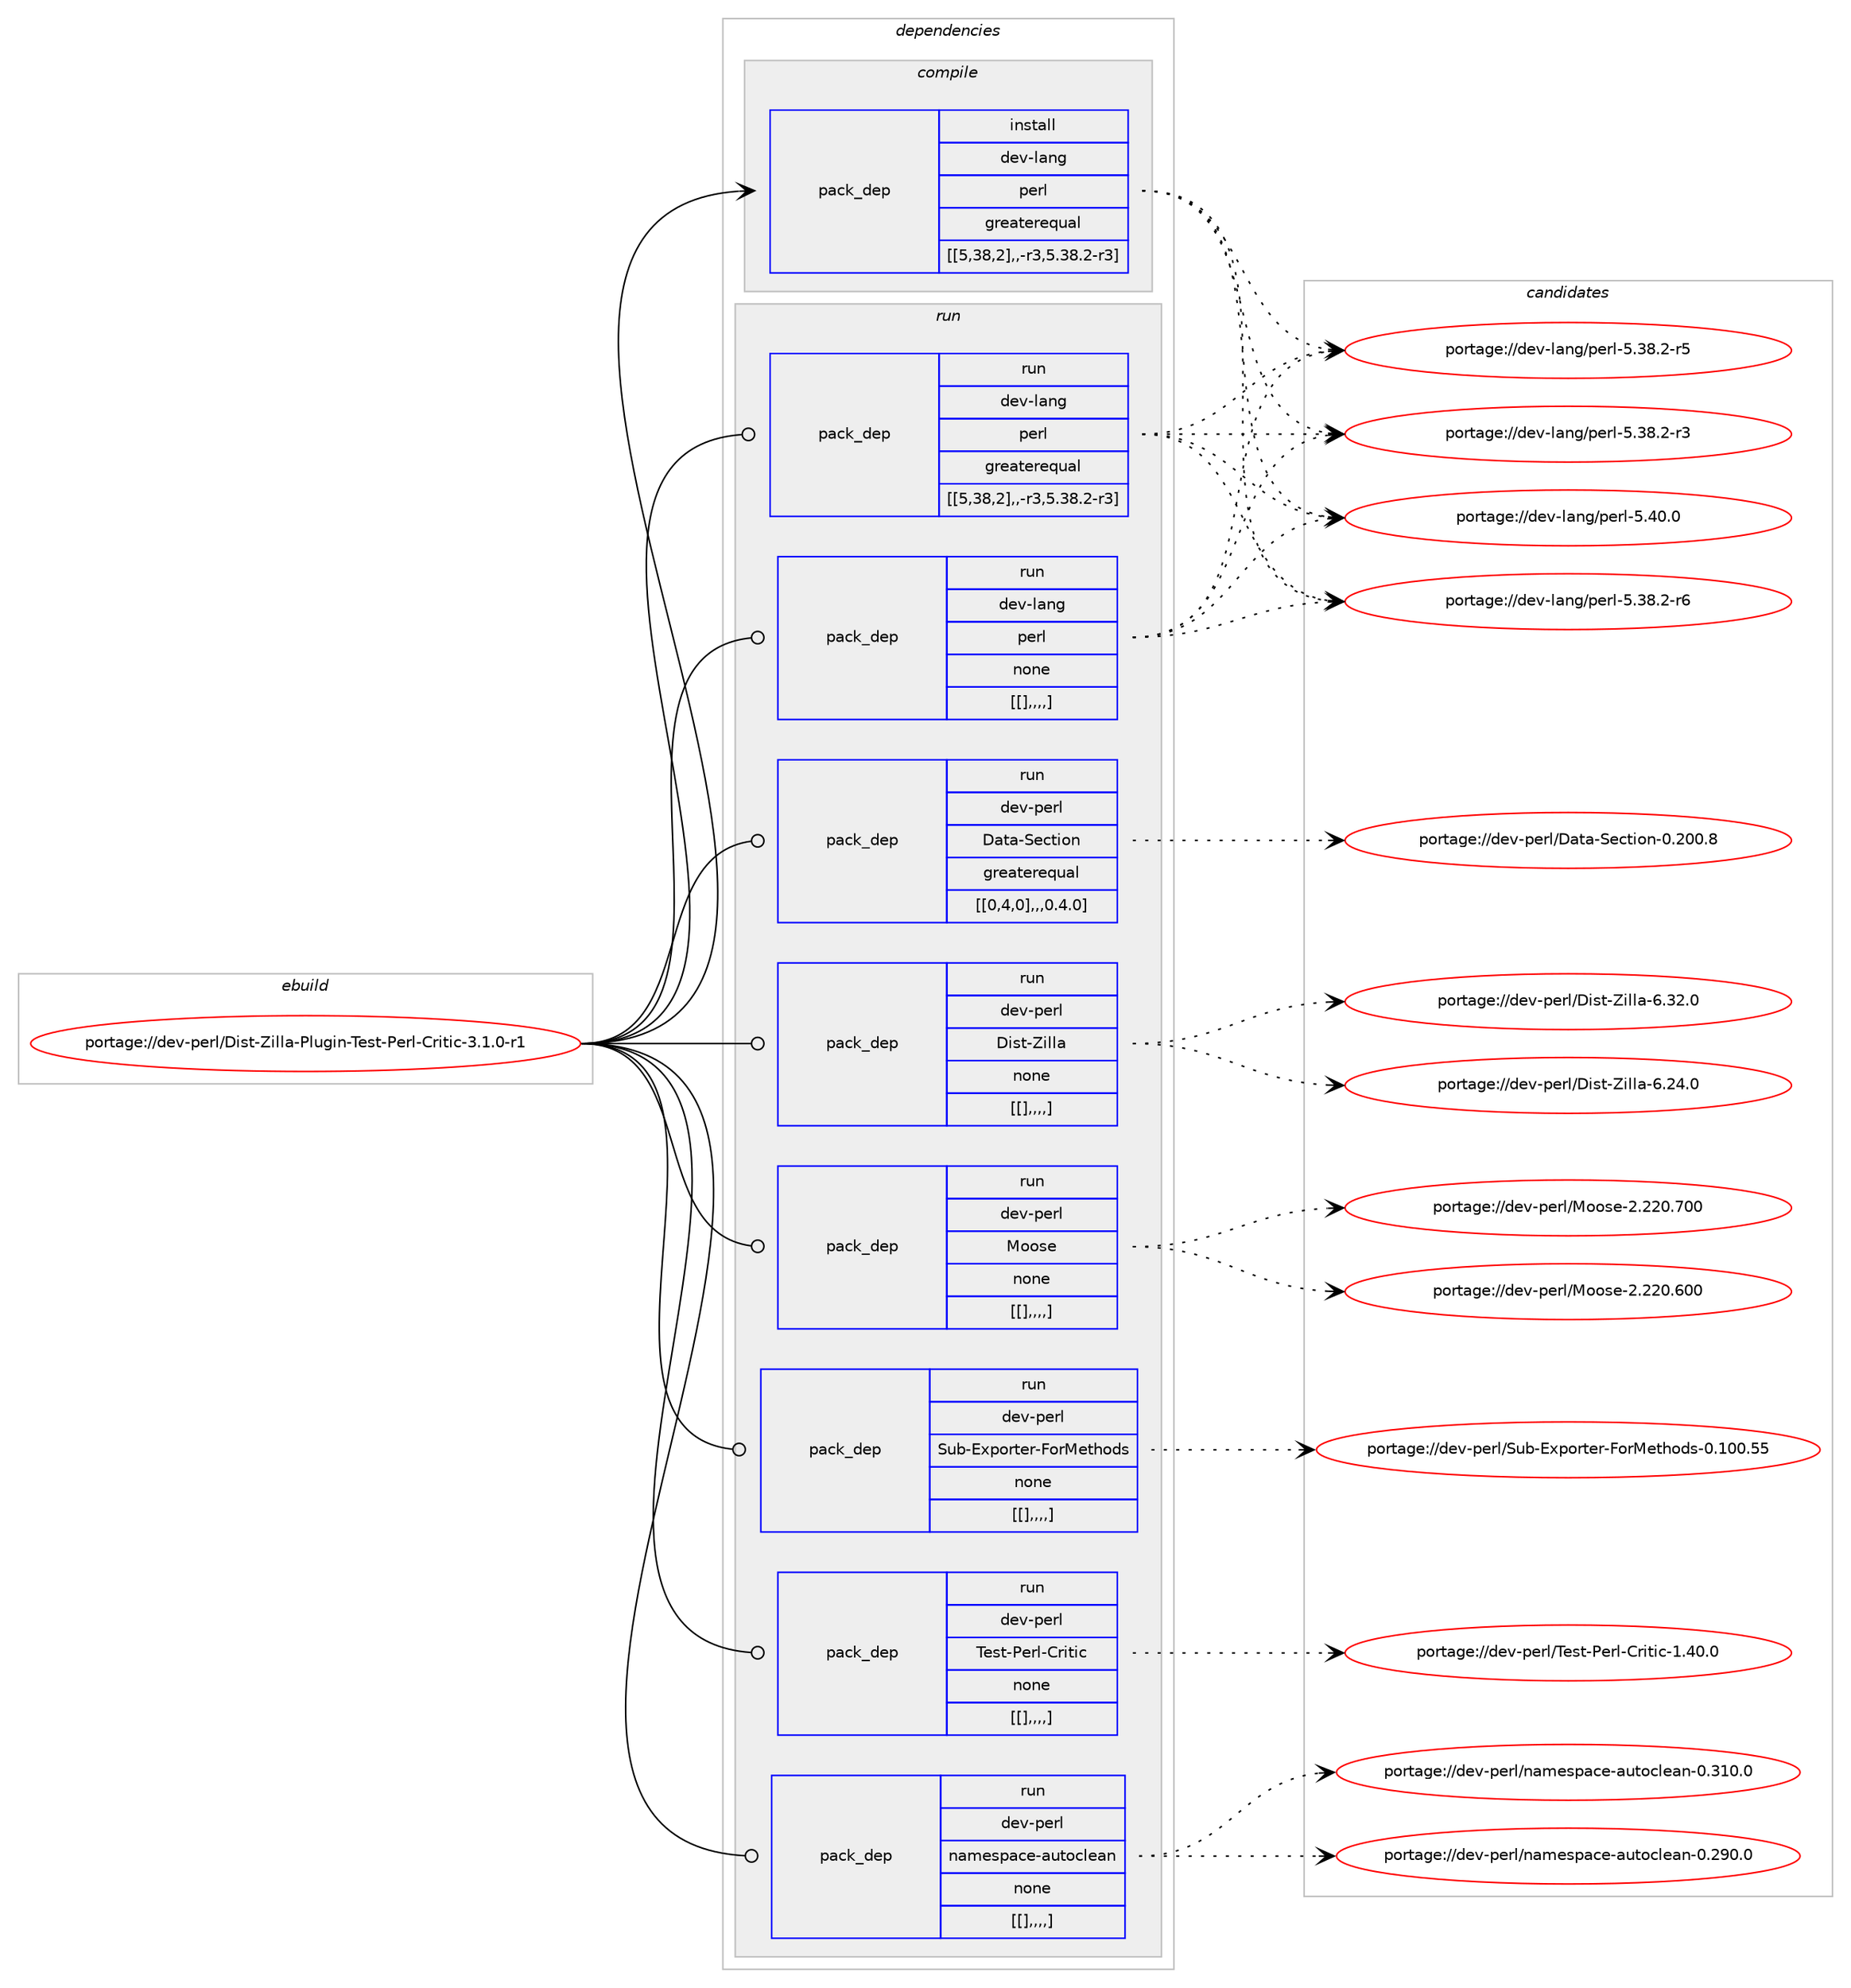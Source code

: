 digraph prolog {

# *************
# Graph options
# *************

newrank=true;
concentrate=true;
compound=true;
graph [rankdir=LR,fontname=Helvetica,fontsize=10,ranksep=1.5];#, ranksep=2.5, nodesep=0.2];
edge  [arrowhead=vee];
node  [fontname=Helvetica,fontsize=10];

# **********
# The ebuild
# **********

subgraph cluster_leftcol {
color=gray;
label=<<i>ebuild</i>>;
id [label="portage://dev-perl/Dist-Zilla-Plugin-Test-Perl-Critic-3.1.0-r1", color=red, width=4, href="../dev-perl/Dist-Zilla-Plugin-Test-Perl-Critic-3.1.0-r1.svg"];
}

# ****************
# The dependencies
# ****************

subgraph cluster_midcol {
color=gray;
label=<<i>dependencies</i>>;
subgraph cluster_compile {
fillcolor="#eeeeee";
style=filled;
label=<<i>compile</i>>;
subgraph pack100708 {
dependency133735 [label=<<TABLE BORDER="0" CELLBORDER="1" CELLSPACING="0" CELLPADDING="4" WIDTH="220"><TR><TD ROWSPAN="6" CELLPADDING="30">pack_dep</TD></TR><TR><TD WIDTH="110">install</TD></TR><TR><TD>dev-lang</TD></TR><TR><TD>perl</TD></TR><TR><TD>greaterequal</TD></TR><TR><TD>[[5,38,2],,-r3,5.38.2-r3]</TD></TR></TABLE>>, shape=none, color=blue];
}
id:e -> dependency133735:w [weight=20,style="solid",arrowhead="vee"];
}
subgraph cluster_compileandrun {
fillcolor="#eeeeee";
style=filled;
label=<<i>compile and run</i>>;
}
subgraph cluster_run {
fillcolor="#eeeeee";
style=filled;
label=<<i>run</i>>;
subgraph pack100720 {
dependency133747 [label=<<TABLE BORDER="0" CELLBORDER="1" CELLSPACING="0" CELLPADDING="4" WIDTH="220"><TR><TD ROWSPAN="6" CELLPADDING="30">pack_dep</TD></TR><TR><TD WIDTH="110">run</TD></TR><TR><TD>dev-lang</TD></TR><TR><TD>perl</TD></TR><TR><TD>greaterequal</TD></TR><TR><TD>[[5,38,2],,-r3,5.38.2-r3]</TD></TR></TABLE>>, shape=none, color=blue];
}
id:e -> dependency133747:w [weight=20,style="solid",arrowhead="odot"];
subgraph pack100743 {
dependency133769 [label=<<TABLE BORDER="0" CELLBORDER="1" CELLSPACING="0" CELLPADDING="4" WIDTH="220"><TR><TD ROWSPAN="6" CELLPADDING="30">pack_dep</TD></TR><TR><TD WIDTH="110">run</TD></TR><TR><TD>dev-lang</TD></TR><TR><TD>perl</TD></TR><TR><TD>none</TD></TR><TR><TD>[[],,,,]</TD></TR></TABLE>>, shape=none, color=blue];
}
id:e -> dependency133769:w [weight=20,style="solid",arrowhead="odot"];
subgraph pack100750 {
dependency133773 [label=<<TABLE BORDER="0" CELLBORDER="1" CELLSPACING="0" CELLPADDING="4" WIDTH="220"><TR><TD ROWSPAN="6" CELLPADDING="30">pack_dep</TD></TR><TR><TD WIDTH="110">run</TD></TR><TR><TD>dev-perl</TD></TR><TR><TD>Data-Section</TD></TR><TR><TD>greaterequal</TD></TR><TR><TD>[[0,4,0],,,0.4.0]</TD></TR></TABLE>>, shape=none, color=blue];
}
id:e -> dependency133773:w [weight=20,style="solid",arrowhead="odot"];
subgraph pack100761 {
dependency133797 [label=<<TABLE BORDER="0" CELLBORDER="1" CELLSPACING="0" CELLPADDING="4" WIDTH="220"><TR><TD ROWSPAN="6" CELLPADDING="30">pack_dep</TD></TR><TR><TD WIDTH="110">run</TD></TR><TR><TD>dev-perl</TD></TR><TR><TD>Dist-Zilla</TD></TR><TR><TD>none</TD></TR><TR><TD>[[],,,,]</TD></TR></TABLE>>, shape=none, color=blue];
}
id:e -> dependency133797:w [weight=20,style="solid",arrowhead="odot"];
subgraph pack100791 {
dependency133810 [label=<<TABLE BORDER="0" CELLBORDER="1" CELLSPACING="0" CELLPADDING="4" WIDTH="220"><TR><TD ROWSPAN="6" CELLPADDING="30">pack_dep</TD></TR><TR><TD WIDTH="110">run</TD></TR><TR><TD>dev-perl</TD></TR><TR><TD>Moose</TD></TR><TR><TD>none</TD></TR><TR><TD>[[],,,,]</TD></TR></TABLE>>, shape=none, color=blue];
}
id:e -> dependency133810:w [weight=20,style="solid",arrowhead="odot"];
subgraph pack100795 {
dependency133853 [label=<<TABLE BORDER="0" CELLBORDER="1" CELLSPACING="0" CELLPADDING="4" WIDTH="220"><TR><TD ROWSPAN="6" CELLPADDING="30">pack_dep</TD></TR><TR><TD WIDTH="110">run</TD></TR><TR><TD>dev-perl</TD></TR><TR><TD>Sub-Exporter-ForMethods</TD></TR><TR><TD>none</TD></TR><TR><TD>[[],,,,]</TD></TR></TABLE>>, shape=none, color=blue];
}
id:e -> dependency133853:w [weight=20,style="solid",arrowhead="odot"];
subgraph pack100856 {
dependency133905 [label=<<TABLE BORDER="0" CELLBORDER="1" CELLSPACING="0" CELLPADDING="4" WIDTH="220"><TR><TD ROWSPAN="6" CELLPADDING="30">pack_dep</TD></TR><TR><TD WIDTH="110">run</TD></TR><TR><TD>dev-perl</TD></TR><TR><TD>Test-Perl-Critic</TD></TR><TR><TD>none</TD></TR><TR><TD>[[],,,,]</TD></TR></TABLE>>, shape=none, color=blue];
}
id:e -> dependency133905:w [weight=20,style="solid",arrowhead="odot"];
subgraph pack100905 {
dependency133969 [label=<<TABLE BORDER="0" CELLBORDER="1" CELLSPACING="0" CELLPADDING="4" WIDTH="220"><TR><TD ROWSPAN="6" CELLPADDING="30">pack_dep</TD></TR><TR><TD WIDTH="110">run</TD></TR><TR><TD>dev-perl</TD></TR><TR><TD>namespace-autoclean</TD></TR><TR><TD>none</TD></TR><TR><TD>[[],,,,]</TD></TR></TABLE>>, shape=none, color=blue];
}
id:e -> dependency133969:w [weight=20,style="solid",arrowhead="odot"];
}
}

# **************
# The candidates
# **************

subgraph cluster_choices {
rank=same;
color=gray;
label=<<i>candidates</i>>;

subgraph choice100648 {
color=black;
nodesep=1;
choice10010111845108971101034711210111410845534652484648 [label="portage://dev-lang/perl-5.40.0", color=red, width=4,href="../dev-lang/perl-5.40.0.svg"];
choice100101118451089711010347112101114108455346515646504511454 [label="portage://dev-lang/perl-5.38.2-r6", color=red, width=4,href="../dev-lang/perl-5.38.2-r6.svg"];
choice100101118451089711010347112101114108455346515646504511453 [label="portage://dev-lang/perl-5.38.2-r5", color=red, width=4,href="../dev-lang/perl-5.38.2-r5.svg"];
choice100101118451089711010347112101114108455346515646504511451 [label="portage://dev-lang/perl-5.38.2-r3", color=red, width=4,href="../dev-lang/perl-5.38.2-r3.svg"];
dependency133735:e -> choice10010111845108971101034711210111410845534652484648:w [style=dotted,weight="100"];
dependency133735:e -> choice100101118451089711010347112101114108455346515646504511454:w [style=dotted,weight="100"];
dependency133735:e -> choice100101118451089711010347112101114108455346515646504511453:w [style=dotted,weight="100"];
dependency133735:e -> choice100101118451089711010347112101114108455346515646504511451:w [style=dotted,weight="100"];
}
subgraph choice100705 {
color=black;
nodesep=1;
choice10010111845108971101034711210111410845534652484648 [label="portage://dev-lang/perl-5.40.0", color=red, width=4,href="../dev-lang/perl-5.40.0.svg"];
choice100101118451089711010347112101114108455346515646504511454 [label="portage://dev-lang/perl-5.38.2-r6", color=red, width=4,href="../dev-lang/perl-5.38.2-r6.svg"];
choice100101118451089711010347112101114108455346515646504511453 [label="portage://dev-lang/perl-5.38.2-r5", color=red, width=4,href="../dev-lang/perl-5.38.2-r5.svg"];
choice100101118451089711010347112101114108455346515646504511451 [label="portage://dev-lang/perl-5.38.2-r3", color=red, width=4,href="../dev-lang/perl-5.38.2-r3.svg"];
dependency133747:e -> choice10010111845108971101034711210111410845534652484648:w [style=dotted,weight="100"];
dependency133747:e -> choice100101118451089711010347112101114108455346515646504511454:w [style=dotted,weight="100"];
dependency133747:e -> choice100101118451089711010347112101114108455346515646504511453:w [style=dotted,weight="100"];
dependency133747:e -> choice100101118451089711010347112101114108455346515646504511451:w [style=dotted,weight="100"];
}
subgraph choice100711 {
color=black;
nodesep=1;
choice10010111845108971101034711210111410845534652484648 [label="portage://dev-lang/perl-5.40.0", color=red, width=4,href="../dev-lang/perl-5.40.0.svg"];
choice100101118451089711010347112101114108455346515646504511454 [label="portage://dev-lang/perl-5.38.2-r6", color=red, width=4,href="../dev-lang/perl-5.38.2-r6.svg"];
choice100101118451089711010347112101114108455346515646504511453 [label="portage://dev-lang/perl-5.38.2-r5", color=red, width=4,href="../dev-lang/perl-5.38.2-r5.svg"];
choice100101118451089711010347112101114108455346515646504511451 [label="portage://dev-lang/perl-5.38.2-r3", color=red, width=4,href="../dev-lang/perl-5.38.2-r3.svg"];
dependency133769:e -> choice10010111845108971101034711210111410845534652484648:w [style=dotted,weight="100"];
dependency133769:e -> choice100101118451089711010347112101114108455346515646504511454:w [style=dotted,weight="100"];
dependency133769:e -> choice100101118451089711010347112101114108455346515646504511453:w [style=dotted,weight="100"];
dependency133769:e -> choice100101118451089711010347112101114108455346515646504511451:w [style=dotted,weight="100"];
}
subgraph choice100714 {
color=black;
nodesep=1;
choice10010111845112101114108476897116974583101991161051111104548465048484656 [label="portage://dev-perl/Data-Section-0.200.8", color=red, width=4,href="../dev-perl/Data-Section-0.200.8.svg"];
dependency133773:e -> choice10010111845112101114108476897116974583101991161051111104548465048484656:w [style=dotted,weight="100"];
}
subgraph choice100717 {
color=black;
nodesep=1;
choice10010111845112101114108476810511511645901051081089745544651504648 [label="portage://dev-perl/Dist-Zilla-6.32.0", color=red, width=4,href="../dev-perl/Dist-Zilla-6.32.0.svg"];
choice10010111845112101114108476810511511645901051081089745544650524648 [label="portage://dev-perl/Dist-Zilla-6.24.0", color=red, width=4,href="../dev-perl/Dist-Zilla-6.24.0.svg"];
dependency133797:e -> choice10010111845112101114108476810511511645901051081089745544651504648:w [style=dotted,weight="100"];
dependency133797:e -> choice10010111845112101114108476810511511645901051081089745544650524648:w [style=dotted,weight="100"];
}
subgraph choice100777 {
color=black;
nodesep=1;
choice10010111845112101114108477711111111510145504650504846554848 [label="portage://dev-perl/Moose-2.220.700", color=red, width=4,href="../dev-perl/Moose-2.220.700.svg"];
choice10010111845112101114108477711111111510145504650504846544848 [label="portage://dev-perl/Moose-2.220.600", color=red, width=4,href="../dev-perl/Moose-2.220.600.svg"];
dependency133810:e -> choice10010111845112101114108477711111111510145504650504846554848:w [style=dotted,weight="100"];
dependency133810:e -> choice10010111845112101114108477711111111510145504650504846544848:w [style=dotted,weight="100"];
}
subgraph choice100781 {
color=black;
nodesep=1;
choice100101118451121011141084783117984569120112111114116101114457011111477101116104111100115454846494848465353 [label="portage://dev-perl/Sub-Exporter-ForMethods-0.100.55", color=red, width=4,href="../dev-perl/Sub-Exporter-ForMethods-0.100.55.svg"];
dependency133853:e -> choice100101118451121011141084783117984569120112111114116101114457011111477101116104111100115454846494848465353:w [style=dotted,weight="100"];
}
subgraph choice100784 {
color=black;
nodesep=1;
choice100101118451121011141084784101115116458010111410845671141051161059945494652484648 [label="portage://dev-perl/Test-Perl-Critic-1.40.0", color=red, width=4,href="../dev-perl/Test-Perl-Critic-1.40.0.svg"];
dependency133905:e -> choice100101118451121011141084784101115116458010111410845671141051161059945494652484648:w [style=dotted,weight="100"];
}
subgraph choice100806 {
color=black;
nodesep=1;
choice1001011184511210111410847110971091011151129799101459711711611199108101971104548465149484648 [label="portage://dev-perl/namespace-autoclean-0.310.0", color=red, width=4,href="../dev-perl/namespace-autoclean-0.310.0.svg"];
choice1001011184511210111410847110971091011151129799101459711711611199108101971104548465057484648 [label="portage://dev-perl/namespace-autoclean-0.290.0", color=red, width=4,href="../dev-perl/namespace-autoclean-0.290.0.svg"];
dependency133969:e -> choice1001011184511210111410847110971091011151129799101459711711611199108101971104548465149484648:w [style=dotted,weight="100"];
dependency133969:e -> choice1001011184511210111410847110971091011151129799101459711711611199108101971104548465057484648:w [style=dotted,weight="100"];
}
}

}
